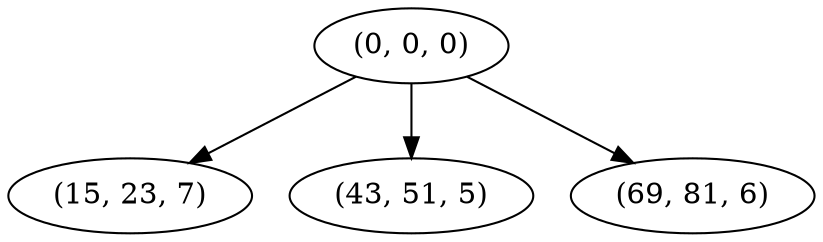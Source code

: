 digraph tree {
    "(0, 0, 0)";
    "(15, 23, 7)";
    "(43, 51, 5)";
    "(69, 81, 6)";
    "(0, 0, 0)" -> "(15, 23, 7)";
    "(0, 0, 0)" -> "(43, 51, 5)";
    "(0, 0, 0)" -> "(69, 81, 6)";
}
